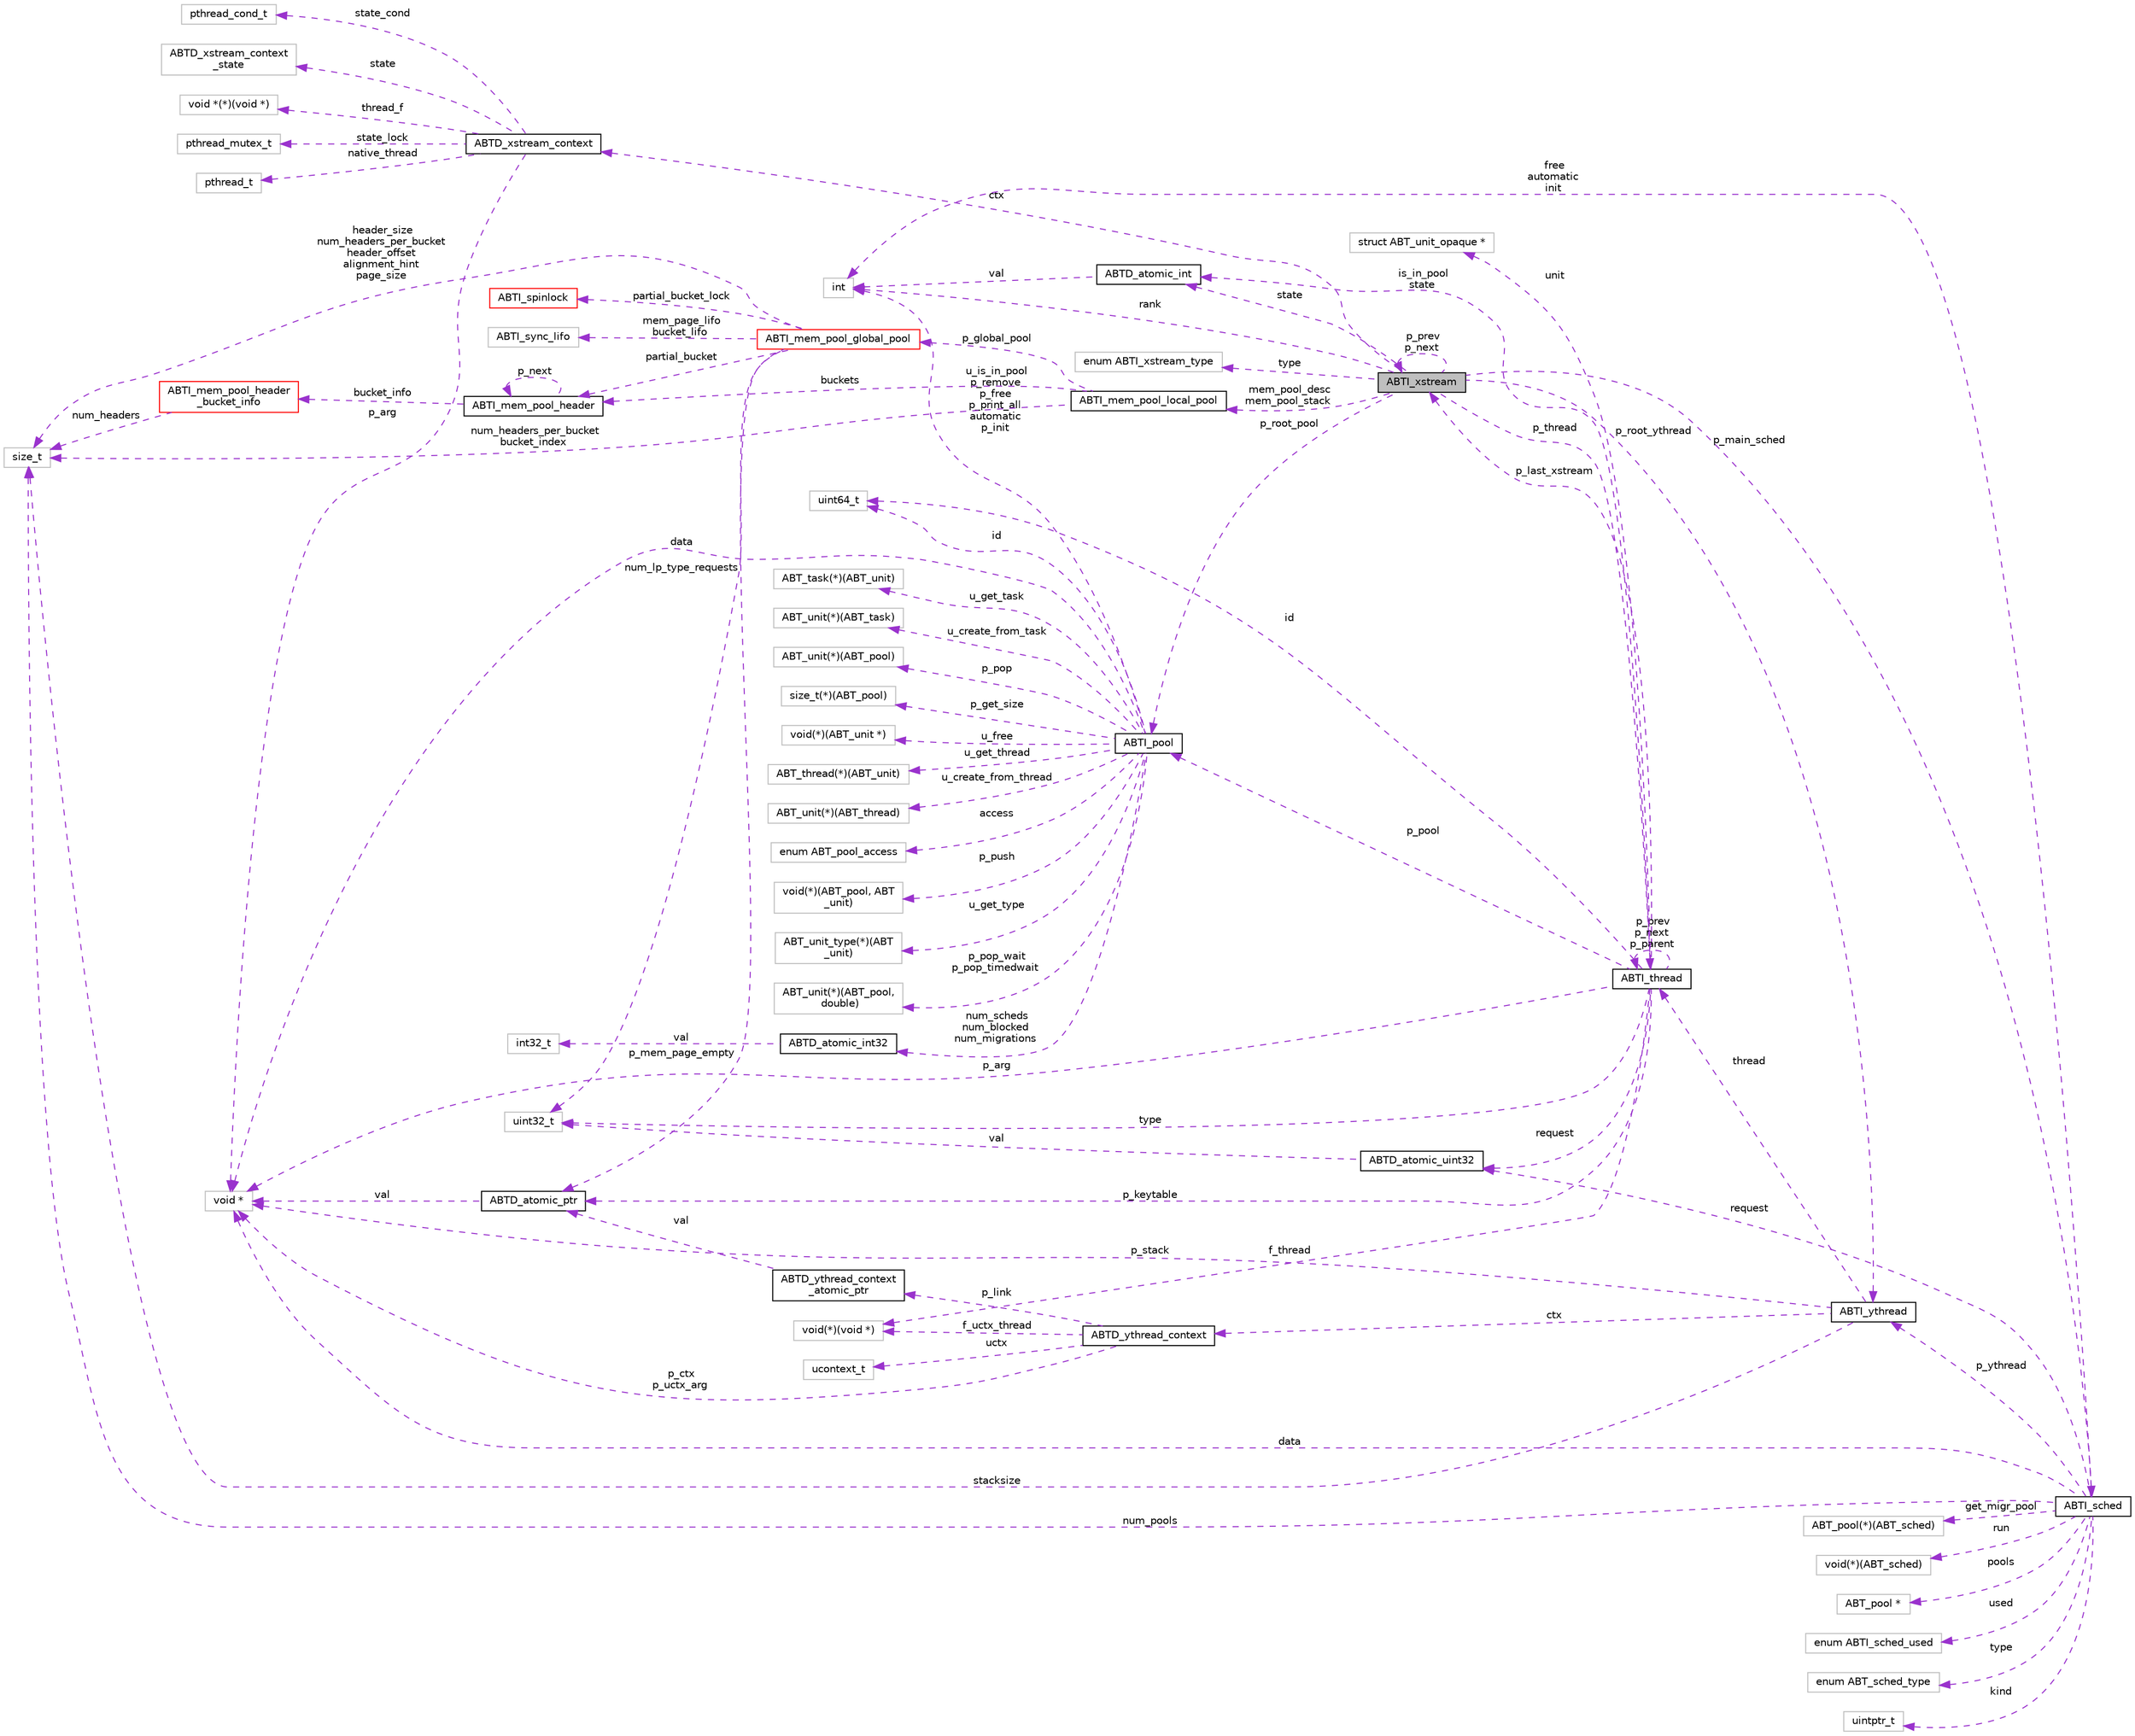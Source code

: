digraph "ABTI_xstream"
{
  edge [fontname="Helvetica",fontsize="10",labelfontname="Helvetica",labelfontsize="10"];
  node [fontname="Helvetica",fontsize="10",shape=record];
  rankdir="LR";
  Node1 [label="ABTI_xstream",height=0.2,width=0.4,color="black", fillcolor="grey75", style="filled" fontcolor="black"];
  Node2 -> Node1 [dir="back",color="darkorchid3",fontsize="10",style="dashed",label=" ctx" ,fontname="Helvetica"];
  Node2 [label="ABTD_xstream_context",height=0.2,width=0.4,color="black", fillcolor="white", style="filled",URL="$df/dec/structABTD__xstream__context.html"];
  Node3 -> Node2 [dir="back",color="darkorchid3",fontsize="10",style="dashed",label=" state" ,fontname="Helvetica"];
  Node3 [label="ABTD_xstream_context\l_state",height=0.2,width=0.4,color="grey75", fillcolor="white", style="filled"];
  Node4 -> Node2 [dir="back",color="darkorchid3",fontsize="10",style="dashed",label=" thread_f" ,fontname="Helvetica"];
  Node4 [label="void *(*)(void *)",height=0.2,width=0.4,color="grey75", fillcolor="white", style="filled"];
  Node5 -> Node2 [dir="back",color="darkorchid3",fontsize="10",style="dashed",label=" state_lock" ,fontname="Helvetica"];
  Node5 [label="pthread_mutex_t",height=0.2,width=0.4,color="grey75", fillcolor="white", style="filled"];
  Node6 -> Node2 [dir="back",color="darkorchid3",fontsize="10",style="dashed",label=" native_thread" ,fontname="Helvetica"];
  Node6 [label="pthread_t",height=0.2,width=0.4,color="grey75", fillcolor="white", style="filled"];
  Node7 -> Node2 [dir="back",color="darkorchid3",fontsize="10",style="dashed",label=" state_cond" ,fontname="Helvetica"];
  Node7 [label="pthread_cond_t",height=0.2,width=0.4,color="grey75", fillcolor="white", style="filled"];
  Node8 -> Node2 [dir="back",color="darkorchid3",fontsize="10",style="dashed",label=" p_arg" ,fontname="Helvetica"];
  Node8 [label="void *",height=0.2,width=0.4,color="grey75", fillcolor="white", style="filled"];
  Node9 -> Node1 [dir="back",color="darkorchid3",fontsize="10",style="dashed",label=" p_thread" ,fontname="Helvetica"];
  Node9 [label="ABTI_thread",height=0.2,width=0.4,color="black", fillcolor="white", style="filled",URL="$d3/d55/structABTI__thread.html"];
  Node10 -> Node9 [dir="back",color="darkorchid3",fontsize="10",style="dashed",label=" f_thread" ,fontname="Helvetica"];
  Node10 [label="void(*)(void *)",height=0.2,width=0.4,color="grey75", fillcolor="white", style="filled"];
  Node11 -> Node9 [dir="back",color="darkorchid3",fontsize="10",style="dashed",label=" id" ,fontname="Helvetica"];
  Node11 [label="uint64_t",height=0.2,width=0.4,color="grey75", fillcolor="white", style="filled"];
  Node9 -> Node9 [dir="back",color="darkorchid3",fontsize="10",style="dashed",label=" p_prev\np_next\np_parent" ,fontname="Helvetica"];
  Node12 -> Node9 [dir="back",color="darkorchid3",fontsize="10",style="dashed",label=" p_pool" ,fontname="Helvetica"];
  Node12 [label="ABTI_pool",height=0.2,width=0.4,color="black", fillcolor="white", style="filled",URL="$df/d65/structABTI__pool.html"];
  Node13 -> Node12 [dir="back",color="darkorchid3",fontsize="10",style="dashed",label=" p_get_size" ,fontname="Helvetica"];
  Node13 [label="size_t(*)(ABT_pool)",height=0.2,width=0.4,color="grey75", fillcolor="white", style="filled"];
  Node14 -> Node12 [dir="back",color="darkorchid3",fontsize="10",style="dashed",label=" u_free" ,fontname="Helvetica"];
  Node14 [label="void(*)(ABT_unit *)",height=0.2,width=0.4,color="grey75", fillcolor="white", style="filled"];
  Node15 -> Node12 [dir="back",color="darkorchid3",fontsize="10",style="dashed",label=" u_get_thread" ,fontname="Helvetica"];
  Node15 [label="ABT_thread(*)(ABT_unit)",height=0.2,width=0.4,color="grey75", fillcolor="white", style="filled"];
  Node16 -> Node12 [dir="back",color="darkorchid3",fontsize="10",style="dashed",label=" u_create_from_thread" ,fontname="Helvetica"];
  Node16 [label="ABT_unit(*)(ABT_thread)",height=0.2,width=0.4,color="grey75", fillcolor="white", style="filled"];
  Node11 -> Node12 [dir="back",color="darkorchid3",fontsize="10",style="dashed",label=" id" ,fontname="Helvetica"];
  Node17 -> Node12 [dir="back",color="darkorchid3",fontsize="10",style="dashed",label=" access" ,fontname="Helvetica"];
  Node17 [label="enum ABT_pool_access",height=0.2,width=0.4,color="grey75", fillcolor="white", style="filled"];
  Node18 -> Node12 [dir="back",color="darkorchid3",fontsize="10",style="dashed",label=" p_push" ,fontname="Helvetica"];
  Node18 [label="void(*)(ABT_pool, ABT\l_unit)",height=0.2,width=0.4,color="grey75", fillcolor="white", style="filled"];
  Node19 -> Node12 [dir="back",color="darkorchid3",fontsize="10",style="dashed",label=" u_get_type" ,fontname="Helvetica"];
  Node19 [label="ABT_unit_type(*)(ABT\l_unit)",height=0.2,width=0.4,color="grey75", fillcolor="white", style="filled"];
  Node20 -> Node12 [dir="back",color="darkorchid3",fontsize="10",style="dashed",label=" p_pop_wait\np_pop_timedwait" ,fontname="Helvetica"];
  Node20 [label="ABT_unit(*)(ABT_pool,\l double)",height=0.2,width=0.4,color="grey75", fillcolor="white", style="filled"];
  Node21 -> Node12 [dir="back",color="darkorchid3",fontsize="10",style="dashed",label=" u_is_in_pool\np_remove\np_free\np_print_all\nautomatic\np_init" ,fontname="Helvetica"];
  Node21 [label="int",height=0.2,width=0.4,color="grey75", fillcolor="white", style="filled"];
  Node22 -> Node12 [dir="back",color="darkorchid3",fontsize="10",style="dashed",label=" num_scheds\nnum_blocked\nnum_migrations" ,fontname="Helvetica"];
  Node22 [label="ABTD_atomic_int32",height=0.2,width=0.4,color="black", fillcolor="white", style="filled",URL="$db/d9a/structABTD__atomic__int32.html"];
  Node23 -> Node22 [dir="back",color="darkorchid3",fontsize="10",style="dashed",label=" val" ,fontname="Helvetica"];
  Node23 [label="int32_t",height=0.2,width=0.4,color="grey75", fillcolor="white", style="filled"];
  Node24 -> Node12 [dir="back",color="darkorchid3",fontsize="10",style="dashed",label=" u_get_task" ,fontname="Helvetica"];
  Node24 [label="ABT_task(*)(ABT_unit)",height=0.2,width=0.4,color="grey75", fillcolor="white", style="filled"];
  Node25 -> Node12 [dir="back",color="darkorchid3",fontsize="10",style="dashed",label=" u_create_from_task" ,fontname="Helvetica"];
  Node25 [label="ABT_unit(*)(ABT_task)",height=0.2,width=0.4,color="grey75", fillcolor="white", style="filled"];
  Node26 -> Node12 [dir="back",color="darkorchid3",fontsize="10",style="dashed",label=" p_pop" ,fontname="Helvetica"];
  Node26 [label="ABT_unit(*)(ABT_pool)",height=0.2,width=0.4,color="grey75", fillcolor="white", style="filled"];
  Node8 -> Node12 [dir="back",color="darkorchid3",fontsize="10",style="dashed",label=" data" ,fontname="Helvetica"];
  Node1 -> Node9 [dir="back",color="darkorchid3",fontsize="10",style="dashed",label=" p_last_xstream" ,fontname="Helvetica"];
  Node27 -> Node9 [dir="back",color="darkorchid3",fontsize="10",style="dashed",label=" type" ,fontname="Helvetica"];
  Node27 [label="uint32_t",height=0.2,width=0.4,color="grey75", fillcolor="white", style="filled"];
  Node28 -> Node9 [dir="back",color="darkorchid3",fontsize="10",style="dashed",label=" is_in_pool\nstate" ,fontname="Helvetica"];
  Node28 [label="ABTD_atomic_int",height=0.2,width=0.4,color="black", fillcolor="white", style="filled",URL="$d5/df5/structABTD__atomic__int.html"];
  Node21 -> Node28 [dir="back",color="darkorchid3",fontsize="10",style="dashed",label=" val" ,fontname="Helvetica"];
  Node29 -> Node9 [dir="back",color="darkorchid3",fontsize="10",style="dashed",label=" p_keytable" ,fontname="Helvetica"];
  Node29 [label="ABTD_atomic_ptr",height=0.2,width=0.4,color="black", fillcolor="white", style="filled",URL="$df/d5b/structABTD__atomic__ptr.html"];
  Node8 -> Node29 [dir="back",color="darkorchid3",fontsize="10",style="dashed",label=" val" ,fontname="Helvetica"];
  Node30 -> Node9 [dir="back",color="darkorchid3",fontsize="10",style="dashed",label=" request" ,fontname="Helvetica"];
  Node30 [label="ABTD_atomic_uint32",height=0.2,width=0.4,color="black", fillcolor="white", style="filled",URL="$db/df7/structABTD__atomic__uint32.html"];
  Node27 -> Node30 [dir="back",color="darkorchid3",fontsize="10",style="dashed",label=" val" ,fontname="Helvetica"];
  Node8 -> Node9 [dir="back",color="darkorchid3",fontsize="10",style="dashed",label=" p_arg" ,fontname="Helvetica"];
  Node31 -> Node9 [dir="back",color="darkorchid3",fontsize="10",style="dashed",label=" unit" ,fontname="Helvetica"];
  Node31 [label="struct ABT_unit_opaque *",height=0.2,width=0.4,color="grey75", fillcolor="white", style="filled"];
  Node32 -> Node1 [dir="back",color="darkorchid3",fontsize="10",style="dashed",label=" p_main_sched" ,fontname="Helvetica"];
  Node32 [label="ABTI_sched",height=0.2,width=0.4,color="black", fillcolor="white", style="filled",URL="$d0/dd5/structABTI__sched.html"];
  Node33 -> Node32 [dir="back",color="darkorchid3",fontsize="10",style="dashed",label=" get_migr_pool" ,fontname="Helvetica"];
  Node33 [label="ABT_pool(*)(ABT_sched)",height=0.2,width=0.4,color="grey75", fillcolor="white", style="filled"];
  Node34 -> Node32 [dir="back",color="darkorchid3",fontsize="10",style="dashed",label=" p_ythread" ,fontname="Helvetica"];
  Node34 [label="ABTI_ythread",height=0.2,width=0.4,color="black", fillcolor="white", style="filled",URL="$d5/d5f/structABTI__ythread.html"];
  Node9 -> Node34 [dir="back",color="darkorchid3",fontsize="10",style="dashed",label=" thread" ,fontname="Helvetica"];
  Node35 -> Node34 [dir="back",color="darkorchid3",fontsize="10",style="dashed",label=" stacksize" ,fontname="Helvetica"];
  Node35 [label="size_t",height=0.2,width=0.4,color="grey75", fillcolor="white", style="filled"];
  Node36 -> Node34 [dir="back",color="darkorchid3",fontsize="10",style="dashed",label=" ctx" ,fontname="Helvetica"];
  Node36 [label="ABTD_ythread_context",height=0.2,width=0.4,color="black", fillcolor="white", style="filled",URL="$d8/df3/structABTD__ythread__context.html"];
  Node10 -> Node36 [dir="back",color="darkorchid3",fontsize="10",style="dashed",label=" f_uctx_thread" ,fontname="Helvetica"];
  Node37 -> Node36 [dir="back",color="darkorchid3",fontsize="10",style="dashed",label=" uctx" ,fontname="Helvetica"];
  Node37 [label="ucontext_t",height=0.2,width=0.4,color="grey75", fillcolor="white", style="filled"];
  Node38 -> Node36 [dir="back",color="darkorchid3",fontsize="10",style="dashed",label=" p_link" ,fontname="Helvetica"];
  Node38 [label="ABTD_ythread_context\l_atomic_ptr",height=0.2,width=0.4,color="black", fillcolor="white", style="filled",URL="$d6/dfc/structABTD__ythread__context__atomic__ptr.html"];
  Node29 -> Node38 [dir="back",color="darkorchid3",fontsize="10",style="dashed",label=" val" ,fontname="Helvetica"];
  Node8 -> Node36 [dir="back",color="darkorchid3",fontsize="10",style="dashed",label=" p_ctx\np_uctx_arg" ,fontname="Helvetica"];
  Node8 -> Node34 [dir="back",color="darkorchid3",fontsize="10",style="dashed",label=" p_stack" ,fontname="Helvetica"];
  Node35 -> Node32 [dir="back",color="darkorchid3",fontsize="10",style="dashed",label=" num_pools" ,fontname="Helvetica"];
  Node21 -> Node32 [dir="back",color="darkorchid3",fontsize="10",style="dashed",label=" free\nautomatic\ninit" ,fontname="Helvetica"];
  Node39 -> Node32 [dir="back",color="darkorchid3",fontsize="10",style="dashed",label=" run" ,fontname="Helvetica"];
  Node39 [label="void(*)(ABT_sched)",height=0.2,width=0.4,color="grey75", fillcolor="white", style="filled"];
  Node40 -> Node32 [dir="back",color="darkorchid3",fontsize="10",style="dashed",label=" pools" ,fontname="Helvetica"];
  Node40 [label="ABT_pool *",height=0.2,width=0.4,color="grey75", fillcolor="white", style="filled"];
  Node30 -> Node32 [dir="back",color="darkorchid3",fontsize="10",style="dashed",label=" request" ,fontname="Helvetica"];
  Node41 -> Node32 [dir="back",color="darkorchid3",fontsize="10",style="dashed",label=" used" ,fontname="Helvetica"];
  Node41 [label="enum ABTI_sched_used",height=0.2,width=0.4,color="grey75", fillcolor="white", style="filled"];
  Node8 -> Node32 [dir="back",color="darkorchid3",fontsize="10",style="dashed",label=" data" ,fontname="Helvetica"];
  Node42 -> Node32 [dir="back",color="darkorchid3",fontsize="10",style="dashed",label=" type" ,fontname="Helvetica"];
  Node42 [label="enum ABT_sched_type",height=0.2,width=0.4,color="grey75", fillcolor="white", style="filled"];
  Node43 -> Node32 [dir="back",color="darkorchid3",fontsize="10",style="dashed",label=" kind" ,fontname="Helvetica"];
  Node43 [label="uintptr_t",height=0.2,width=0.4,color="grey75", fillcolor="white", style="filled"];
  Node34 -> Node1 [dir="back",color="darkorchid3",fontsize="10",style="dashed",label=" p_root_ythread" ,fontname="Helvetica"];
  Node12 -> Node1 [dir="back",color="darkorchid3",fontsize="10",style="dashed",label=" p_root_pool" ,fontname="Helvetica"];
  Node44 -> Node1 [dir="back",color="darkorchid3",fontsize="10",style="dashed",label=" type" ,fontname="Helvetica"];
  Node44 [label="enum ABTI_xstream_type",height=0.2,width=0.4,color="grey75", fillcolor="white", style="filled"];
  Node1 -> Node1 [dir="back",color="darkorchid3",fontsize="10",style="dashed",label=" p_prev\np_next" ,fontname="Helvetica"];
  Node28 -> Node1 [dir="back",color="darkorchid3",fontsize="10",style="dashed",label=" state" ,fontname="Helvetica"];
  Node21 -> Node1 [dir="back",color="darkorchid3",fontsize="10",style="dashed",label=" rank" ,fontname="Helvetica"];
  Node45 -> Node1 [dir="back",color="darkorchid3",fontsize="10",style="dashed",label=" mem_pool_desc\nmem_pool_stack" ,fontname="Helvetica"];
  Node45 [label="ABTI_mem_pool_local_pool",height=0.2,width=0.4,color="black", fillcolor="white", style="filled",URL="$d6/d69/structABTI__mem__pool__local__pool.html"];
  Node35 -> Node45 [dir="back",color="darkorchid3",fontsize="10",style="dashed",label=" num_headers_per_bucket\nbucket_index" ,fontname="Helvetica"];
  Node46 -> Node45 [dir="back",color="darkorchid3",fontsize="10",style="dashed",label=" buckets" ,fontname="Helvetica"];
  Node46 [label="ABTI_mem_pool_header",height=0.2,width=0.4,color="black", fillcolor="white", style="filled",URL="$de/d24/structABTI__mem__pool__header.html"];
  Node47 -> Node46 [dir="back",color="darkorchid3",fontsize="10",style="dashed",label=" bucket_info" ,fontname="Helvetica"];
  Node47 [label="ABTI_mem_pool_header\l_bucket_info",height=0.2,width=0.4,color="red", fillcolor="white", style="filled",URL="$d5/d6c/unionABTI__mem__pool__header__bucket__info.html"];
  Node35 -> Node47 [dir="back",color="darkorchid3",fontsize="10",style="dashed",label=" num_headers" ,fontname="Helvetica"];
  Node46 -> Node46 [dir="back",color="darkorchid3",fontsize="10",style="dashed",label=" p_next" ,fontname="Helvetica"];
  Node48 -> Node45 [dir="back",color="darkorchid3",fontsize="10",style="dashed",label=" p_global_pool" ,fontname="Helvetica"];
  Node48 [label="ABTI_mem_pool_global_pool",height=0.2,width=0.4,color="red", fillcolor="white", style="filled",URL="$d7/de4/structABTI__mem__pool__global__pool.html"];
  Node49 -> Node48 [dir="back",color="darkorchid3",fontsize="10",style="dashed",label=" partial_bucket_lock" ,fontname="Helvetica"];
  Node49 [label="ABTI_spinlock",height=0.2,width=0.4,color="red", fillcolor="white", style="filled",URL="$dc/d81/structABTI__spinlock.html"];
  Node50 -> Node48 [dir="back",color="darkorchid3",fontsize="10",style="dashed",label=" mem_page_lifo\nbucket_lifo" ,fontname="Helvetica"];
  Node50 [label="ABTI_sync_lifo",height=0.2,width=0.4,color="grey75", fillcolor="white", style="filled"];
  Node35 -> Node48 [dir="back",color="darkorchid3",fontsize="10",style="dashed",label=" header_size\nnum_headers_per_bucket\nheader_offset\nalignment_hint\npage_size" ,fontname="Helvetica"];
  Node27 -> Node48 [dir="back",color="darkorchid3",fontsize="10",style="dashed",label=" num_lp_type_requests" ,fontname="Helvetica"];
  Node46 -> Node48 [dir="back",color="darkorchid3",fontsize="10",style="dashed",label=" partial_bucket" ,fontname="Helvetica"];
  Node29 -> Node48 [dir="back",color="darkorchid3",fontsize="10",style="dashed",label=" p_mem_page_empty" ,fontname="Helvetica"];
}
